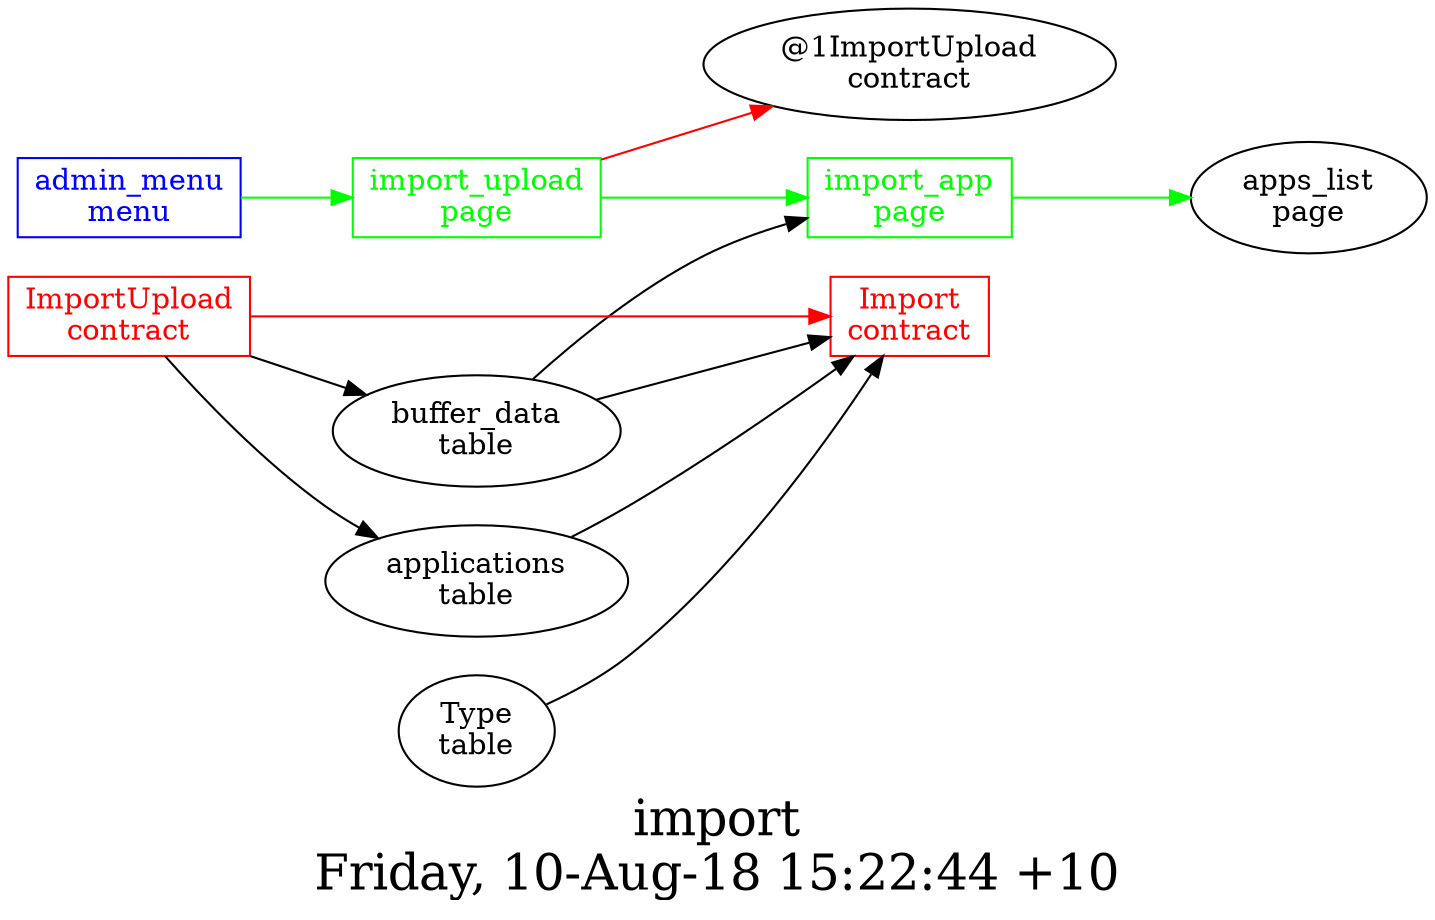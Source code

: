 digraph G {
fontsize="24";
label="import\nFriday, 10-Aug-18 15:22:44 +10";
nojustify=true;
ordering=out;
rankdir=LR;
size="30";
"admin_menu\nmenu" -> "import_upload\npage"  [ color=green ]
"admin_menu\nmenu" [color=blue, fontcolor=blue, group=menus, shape=record];
"buffer_data\ntable" -> "import_app\npage"
"import_app\npage" -> "apps_list\npage"  [ color=green ]
"import_app\npage" [color=green, fontcolor=green, group=pages, shape=record];
"import_upload\npage" -> "@1ImportUpload\ncontract"  [ color=red ]
"import_upload\npage" -> "import_app\npage"  [ color=green ]
"import_upload\npage" [color=green, fontcolor=green, group=pages, shape=record];
"buffer_data\ntable" -> "Import\ncontract"
"applications\ntable" -> "Import\ncontract"
"Type\ntable" -> "Import\ncontract"
"Import\ncontract" [color=red, fontcolor=red, group=contracts, shape=record];
"ImportUpload\ncontract" -> "Import\ncontract"  [ color=red ]
"ImportUpload\ncontract" -> "buffer_data\ntable"  [ color="" ]
"ImportUpload\ncontract" -> "applications\ntable"  [ color="" ]
"ImportUpload\ncontract" [color=red, fontcolor=red, group=contracts, shape=record];
}

